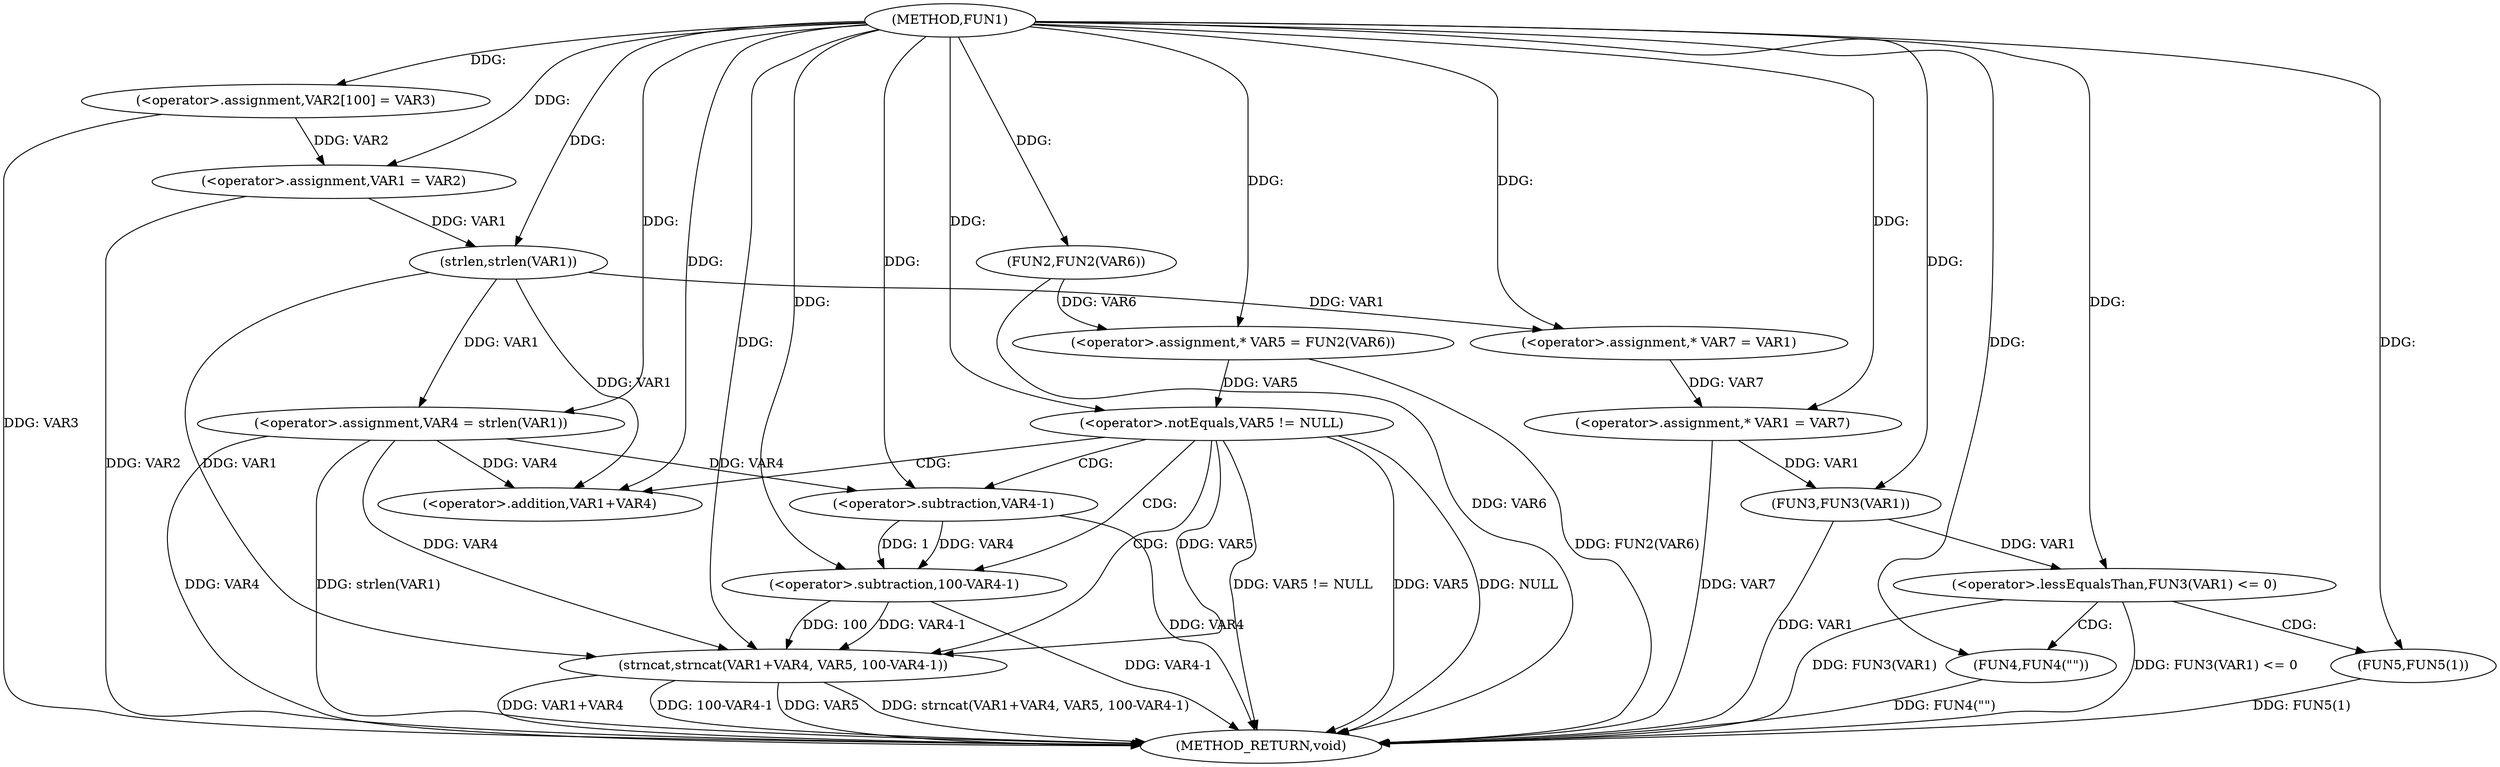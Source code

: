 digraph FUN1 {  
"1000100" [label = "(METHOD,FUN1)" ]
"1000155" [label = "(METHOD_RETURN,void)" ]
"1000104" [label = "(<operator>.assignment,VAR2[100] = VAR3)" ]
"1000107" [label = "(<operator>.assignment,VAR1 = VAR2)" ]
"1000112" [label = "(<operator>.assignment,VAR4 = strlen(VAR1))" ]
"1000114" [label = "(strlen,strlen(VAR1))" ]
"1000117" [label = "(<operator>.assignment,* VAR5 = FUN2(VAR6))" ]
"1000119" [label = "(FUN2,FUN2(VAR6))" ]
"1000122" [label = "(<operator>.notEquals,VAR5 != NULL)" ]
"1000126" [label = "(strncat,strncat(VAR1+VAR4, VAR5, 100-VAR4-1))" ]
"1000127" [label = "(<operator>.addition,VAR1+VAR4)" ]
"1000131" [label = "(<operator>.subtraction,100-VAR4-1)" ]
"1000133" [label = "(<operator>.subtraction,VAR4-1)" ]
"1000138" [label = "(<operator>.assignment,* VAR7 = VAR1)" ]
"1000142" [label = "(<operator>.assignment,* VAR1 = VAR7)" ]
"1000146" [label = "(<operator>.lessEqualsThan,FUN3(VAR1) <= 0)" ]
"1000147" [label = "(FUN3,FUN3(VAR1))" ]
"1000151" [label = "(FUN4,FUN4(\"\"))" ]
"1000153" [label = "(FUN5,FUN5(1))" ]
  "1000112" -> "1000155"  [ label = "DDG: strlen(VAR1)"] 
  "1000122" -> "1000155"  [ label = "DDG: VAR5"] 
  "1000147" -> "1000155"  [ label = "DDG: VAR1"] 
  "1000122" -> "1000155"  [ label = "DDG: VAR5 != NULL"] 
  "1000117" -> "1000155"  [ label = "DDG: FUN2(VAR6)"] 
  "1000146" -> "1000155"  [ label = "DDG: FUN3(VAR1) <= 0"] 
  "1000146" -> "1000155"  [ label = "DDG: FUN3(VAR1)"] 
  "1000126" -> "1000155"  [ label = "DDG: VAR5"] 
  "1000126" -> "1000155"  [ label = "DDG: strncat(VAR1+VAR4, VAR5, 100-VAR4-1)"] 
  "1000151" -> "1000155"  [ label = "DDG: FUN4(\"\")"] 
  "1000142" -> "1000155"  [ label = "DDG: VAR7"] 
  "1000133" -> "1000155"  [ label = "DDG: VAR4"] 
  "1000126" -> "1000155"  [ label = "DDG: VAR1+VAR4"] 
  "1000153" -> "1000155"  [ label = "DDG: FUN5(1)"] 
  "1000131" -> "1000155"  [ label = "DDG: VAR4-1"] 
  "1000112" -> "1000155"  [ label = "DDG: VAR4"] 
  "1000119" -> "1000155"  [ label = "DDG: VAR6"] 
  "1000104" -> "1000155"  [ label = "DDG: VAR3"] 
  "1000107" -> "1000155"  [ label = "DDG: VAR2"] 
  "1000126" -> "1000155"  [ label = "DDG: 100-VAR4-1"] 
  "1000122" -> "1000155"  [ label = "DDG: NULL"] 
  "1000100" -> "1000104"  [ label = "DDG: "] 
  "1000104" -> "1000107"  [ label = "DDG: VAR2"] 
  "1000100" -> "1000107"  [ label = "DDG: "] 
  "1000114" -> "1000112"  [ label = "DDG: VAR1"] 
  "1000100" -> "1000112"  [ label = "DDG: "] 
  "1000107" -> "1000114"  [ label = "DDG: VAR1"] 
  "1000100" -> "1000114"  [ label = "DDG: "] 
  "1000119" -> "1000117"  [ label = "DDG: VAR6"] 
  "1000100" -> "1000117"  [ label = "DDG: "] 
  "1000100" -> "1000119"  [ label = "DDG: "] 
  "1000117" -> "1000122"  [ label = "DDG: VAR5"] 
  "1000100" -> "1000122"  [ label = "DDG: "] 
  "1000114" -> "1000126"  [ label = "DDG: VAR1"] 
  "1000100" -> "1000126"  [ label = "DDG: "] 
  "1000112" -> "1000126"  [ label = "DDG: VAR4"] 
  "1000114" -> "1000127"  [ label = "DDG: VAR1"] 
  "1000100" -> "1000127"  [ label = "DDG: "] 
  "1000112" -> "1000127"  [ label = "DDG: VAR4"] 
  "1000122" -> "1000126"  [ label = "DDG: VAR5"] 
  "1000131" -> "1000126"  [ label = "DDG: 100"] 
  "1000131" -> "1000126"  [ label = "DDG: VAR4-1"] 
  "1000100" -> "1000131"  [ label = "DDG: "] 
  "1000133" -> "1000131"  [ label = "DDG: VAR4"] 
  "1000133" -> "1000131"  [ label = "DDG: 1"] 
  "1000100" -> "1000133"  [ label = "DDG: "] 
  "1000112" -> "1000133"  [ label = "DDG: VAR4"] 
  "1000114" -> "1000138"  [ label = "DDG: VAR1"] 
  "1000100" -> "1000138"  [ label = "DDG: "] 
  "1000138" -> "1000142"  [ label = "DDG: VAR7"] 
  "1000100" -> "1000142"  [ label = "DDG: "] 
  "1000147" -> "1000146"  [ label = "DDG: VAR1"] 
  "1000142" -> "1000147"  [ label = "DDG: VAR1"] 
  "1000100" -> "1000147"  [ label = "DDG: "] 
  "1000100" -> "1000146"  [ label = "DDG: "] 
  "1000100" -> "1000151"  [ label = "DDG: "] 
  "1000100" -> "1000153"  [ label = "DDG: "] 
  "1000122" -> "1000131"  [ label = "CDG: "] 
  "1000122" -> "1000133"  [ label = "CDG: "] 
  "1000122" -> "1000127"  [ label = "CDG: "] 
  "1000122" -> "1000126"  [ label = "CDG: "] 
  "1000146" -> "1000151"  [ label = "CDG: "] 
  "1000146" -> "1000153"  [ label = "CDG: "] 
}
